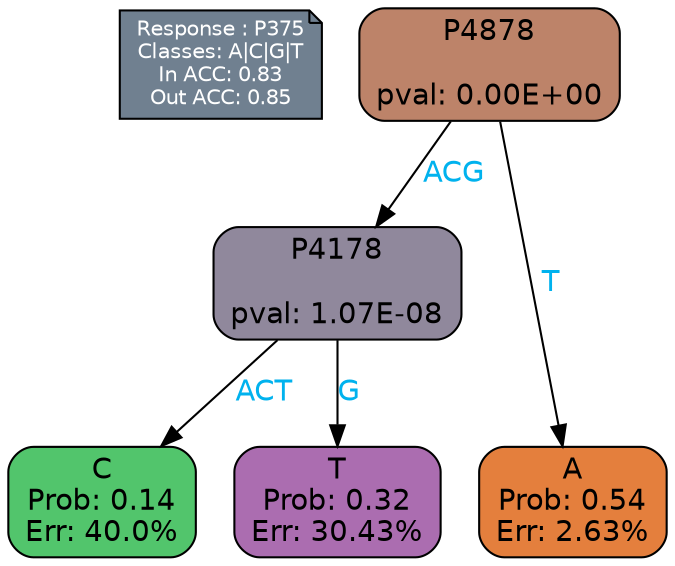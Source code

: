 digraph Tree {
node [shape=box, style="filled, rounded", color="black", fontname=helvetica] ;
graph [ranksep=equally, splines=polylines, bgcolor=transparent, dpi=600] ;
edge [fontname=helvetica] ;
LEGEND [label="Response : P375
Classes: A|C|G|T
In ACC: 0.83
Out ACC: 0.85
",shape=note,align=left,style=filled,fillcolor="slategray",fontcolor="white",fontsize=10];1 [label="P4878

pval: 0.00E+00", fillcolor="#bd8369"] ;
2 [label="P4178

pval: 1.07E-08", fillcolor="#90889c"] ;
3 [label="C
Prob: 0.14
Err: 40.0%", fillcolor="#52c56c"] ;
4 [label="T
Prob: 0.32
Err: 30.43%", fillcolor="#ab6db0"] ;
5 [label="A
Prob: 0.54
Err: 2.63%", fillcolor="#e47f3d"] ;
1 -> 2 [label="ACG",fontcolor=deepskyblue2] ;
1 -> 5 [label="T",fontcolor=deepskyblue2] ;
2 -> 3 [label="ACT",fontcolor=deepskyblue2] ;
2 -> 4 [label="G",fontcolor=deepskyblue2] ;
{rank = same; 3;4;5;}{rank = same; LEGEND;1;}}